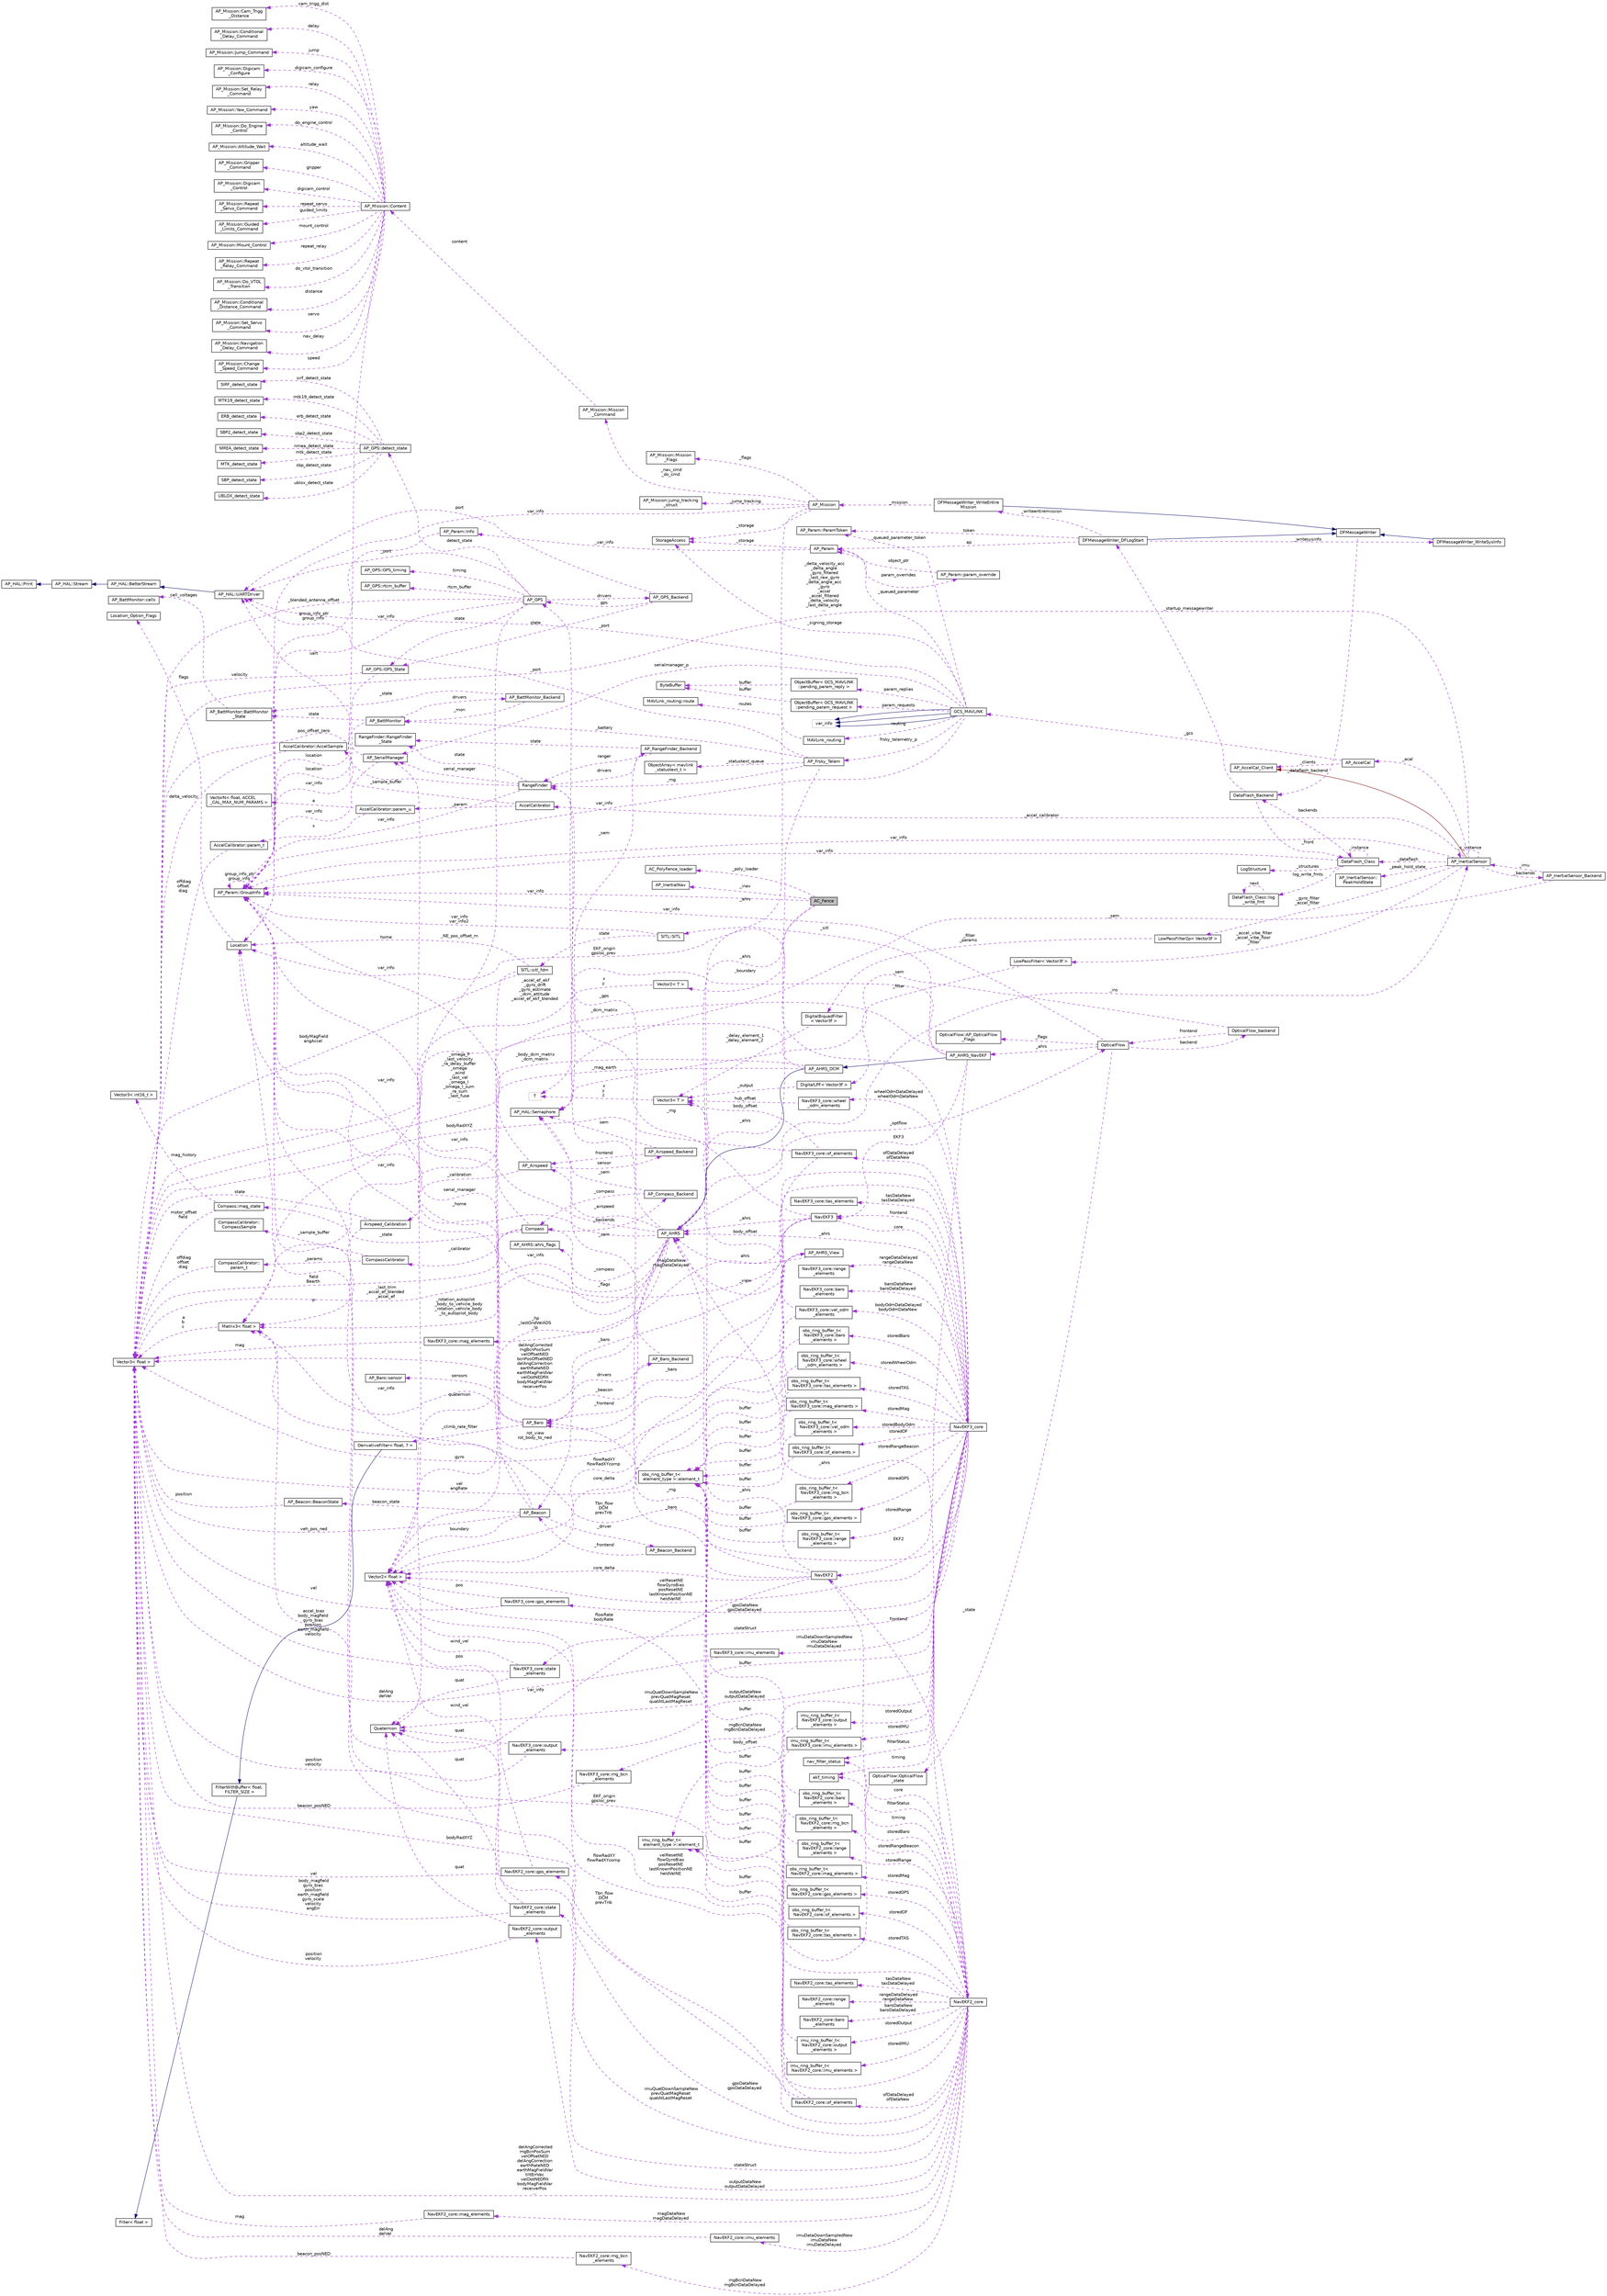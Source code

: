 digraph "AC_Fence"
{
 // INTERACTIVE_SVG=YES
  edge [fontname="Helvetica",fontsize="10",labelfontname="Helvetica",labelfontsize="10"];
  node [fontname="Helvetica",fontsize="10",shape=record];
  rankdir="LR";
  Node1 [label="AC_Fence",height=0.2,width=0.4,color="black", fillcolor="grey75", style="filled", fontcolor="black"];
  Node2 -> Node1 [dir="back",color="darkorchid3",fontsize="10",style="dashed",label=" var_info" ,fontname="Helvetica"];
  Node2 [label="AP_Param::GroupInfo",height=0.2,width=0.4,color="black", fillcolor="white", style="filled",URL="$structAP__Param_1_1GroupInfo.html"];
  Node2 -> Node2 [dir="back",color="darkorchid3",fontsize="10",style="dashed",label=" group_info_ptr\ngroup_info" ,fontname="Helvetica"];
  Node3 -> Node1 [dir="back",color="darkorchid3",fontsize="10",style="dashed",label=" _boundary" ,fontname="Helvetica"];
  Node3 [label="Vector2\< T \>",height=0.2,width=0.4,color="black", fillcolor="white", style="filled",URL="$structVector2.html"];
  Node4 -> Node3 [dir="back",color="darkorchid3",fontsize="10",style="dashed",label=" x\ny" ,fontname="Helvetica"];
  Node4 [label="T",height=0.2,width=0.4,color="grey75", fillcolor="white", style="filled"];
  Node5 -> Node1 [dir="back",color="darkorchid3",fontsize="10",style="dashed",label=" _ahrs" ,fontname="Helvetica"];
  Node5 [label="AP_AHRS",height=0.2,width=0.4,color="black", fillcolor="white", style="filled",URL="$classAP__AHRS.html"];
  Node6 -> Node5 [dir="back",color="darkorchid3",fontsize="10",style="dashed",label=" _rotation_autopilot\l_body_to_vehicle_body\n_rotation_vehicle_body\l_to_autopilot_body" ,fontname="Helvetica"];
  Node6 [label="Matrix3\< float \>",height=0.2,width=0.4,color="black", fillcolor="white", style="filled",URL="$classMatrix3.html"];
  Node7 -> Node6 [dir="back",color="darkorchid3",fontsize="10",style="dashed",label=" a\nb\nc" ,fontname="Helvetica"];
  Node7 [label="Vector3\< float \>",height=0.2,width=0.4,color="black", fillcolor="white", style="filled",URL="$classVector3.html"];
  Node8 -> Node5 [dir="back",color="darkorchid3",fontsize="10",style="dashed",label=" _flags" ,fontname="Helvetica"];
  Node8 [label="AP_AHRS::ahrs_flags",height=0.2,width=0.4,color="black", fillcolor="white", style="filled",URL="$structAP__AHRS_1_1ahrs__flags.html"];
  Node9 -> Node5 [dir="back",color="darkorchid3",fontsize="10",style="dashed",label=" _baro" ,fontname="Helvetica"];
  Node9 [label="AP_Baro",height=0.2,width=0.4,color="black", fillcolor="white", style="filled",URL="$classAP__Baro.html"];
  Node10 -> Node9 [dir="back",color="darkorchid3",fontsize="10",style="dashed",label=" sensors" ,fontname="Helvetica"];
  Node10 [label="AP_Baro::sensor",height=0.2,width=0.4,color="black", fillcolor="white", style="filled",URL="$structAP__Baro_1_1sensor.html"];
  Node11 -> Node9 [dir="back",color="darkorchid3",fontsize="10",style="dashed",label=" _climb_rate_filter" ,fontname="Helvetica"];
  Node11 [label="DerivativeFilter\< float, 7 \>",height=0.2,width=0.4,color="black", fillcolor="white", style="filled",URL="$classDerivativeFilter.html"];
  Node12 -> Node11 [dir="back",color="midnightblue",fontsize="10",style="solid",fontname="Helvetica"];
  Node12 [label="FilterWithBuffer\< float,\l FILTER_SIZE \>",height=0.2,width=0.4,color="black", fillcolor="white", style="filled",URL="$classFilterWithBuffer.html"];
  Node13 -> Node12 [dir="back",color="midnightblue",fontsize="10",style="solid",fontname="Helvetica"];
  Node13 [label="Filter\< float \>",height=0.2,width=0.4,color="black", fillcolor="white", style="filled",URL="$classFilter.html"];
  Node2 -> Node9 [dir="back",color="darkorchid3",fontsize="10",style="dashed",label=" var_info" ,fontname="Helvetica"];
  Node14 -> Node9 [dir="back",color="darkorchid3",fontsize="10",style="dashed",label=" drivers" ,fontname="Helvetica"];
  Node14 [label="AP_Baro_Backend",height=0.2,width=0.4,color="black", fillcolor="white", style="filled",URL="$classAP__Baro__Backend.html"];
  Node9 -> Node14 [dir="back",color="darkorchid3",fontsize="10",style="dashed",label=" _frontend" ,fontname="Helvetica"];
  Node15 -> Node14 [dir="back",color="darkorchid3",fontsize="10",style="dashed",label=" _sem" ,fontname="Helvetica"];
  Node15 [label="AP_HAL::Semaphore",height=0.2,width=0.4,color="black", fillcolor="white", style="filled",URL="$classAP__HAL_1_1Semaphore.html"];
  Node16 -> Node5 [dir="back",color="darkorchid3",fontsize="10",style="dashed",label=" _optflow" ,fontname="Helvetica"];
  Node16 [label="OpticalFlow",height=0.2,width=0.4,color="black", fillcolor="white", style="filled",URL="$classOpticalFlow.html"];
  Node17 -> Node16 [dir="back",color="darkorchid3",fontsize="10",style="dashed",label=" _ahrs" ,fontname="Helvetica"];
  Node17 [label="AP_AHRS_NavEKF",height=0.2,width=0.4,color="black", fillcolor="white", style="filled",URL="$classAP__AHRS__NavEKF.html"];
  Node18 -> Node17 [dir="back",color="midnightblue",fontsize="10",style="solid",fontname="Helvetica"];
  Node18 [label="AP_AHRS_DCM",height=0.2,width=0.4,color="black", fillcolor="white", style="filled",URL="$classAP__AHRS__DCM.html"];
  Node5 -> Node18 [dir="back",color="midnightblue",fontsize="10",style="solid",fontname="Helvetica"];
  Node6 -> Node18 [dir="back",color="darkorchid3",fontsize="10",style="dashed",label=" _body_dcm_matrix\n_dcm_matrix" ,fontname="Helvetica"];
  Node7 -> Node18 [dir="back",color="darkorchid3",fontsize="10",style="dashed",label=" _omega_P\n_last_velocity\n_ra_delay_buffer\n_omega\n_wind\n_last_vel\n_omega_I\n_omega_I_sum\n_ra_sum\n_last_fuse\n..." ,fontname="Helvetica"];
  Node19 -> Node18 [dir="back",color="darkorchid3",fontsize="10",style="dashed",label=" _mag_earth" ,fontname="Helvetica"];
  Node19 [label="Vector2\< float \>",height=0.2,width=0.4,color="black", fillcolor="white", style="filled",URL="$structVector2.html"];
  Node6 -> Node17 [dir="back",color="darkorchid3",fontsize="10",style="dashed",label=" _dcm_matrix" ,fontname="Helvetica"];
  Node20 -> Node17 [dir="back",color="darkorchid3",fontsize="10",style="dashed",label=" EKF2" ,fontname="Helvetica"];
  Node20 [label="NavEKF2",height=0.2,width=0.4,color="black", fillcolor="white", style="filled",URL="$classNavEKF2.html"];
  Node9 -> Node20 [dir="back",color="darkorchid3",fontsize="10",style="dashed",label=" _baro" ,fontname="Helvetica"];
  Node2 -> Node20 [dir="back",color="darkorchid3",fontsize="10",style="dashed",label=" var_info" ,fontname="Helvetica"];
  Node19 -> Node20 [dir="back",color="darkorchid3",fontsize="10",style="dashed",label=" core_delta" ,fontname="Helvetica"];
  Node21 -> Node20 [dir="back",color="darkorchid3",fontsize="10",style="dashed",label=" _rng" ,fontname="Helvetica"];
  Node21 [label="RangeFinder",height=0.2,width=0.4,color="black", fillcolor="white", style="filled",URL="$classRangeFinder.html"];
  Node22 -> Node21 [dir="back",color="darkorchid3",fontsize="10",style="dashed",label=" serial_manager" ,fontname="Helvetica"];
  Node22 [label="AP_SerialManager",height=0.2,width=0.4,color="black", fillcolor="white", style="filled",URL="$classAP__SerialManager.html"];
  Node23 -> Node22 [dir="back",color="darkorchid3",fontsize="10",style="dashed",label=" uart" ,fontname="Helvetica"];
  Node23 [label="AP_HAL::UARTDriver",height=0.2,width=0.4,color="black", fillcolor="white", style="filled",URL="$classAP__HAL_1_1UARTDriver.html"];
  Node24 -> Node23 [dir="back",color="midnightblue",fontsize="10",style="solid",fontname="Helvetica"];
  Node24 [label="AP_HAL::BetterStream",height=0.2,width=0.4,color="black", fillcolor="white", style="filled",URL="$classAP__HAL_1_1BetterStream.html"];
  Node25 -> Node24 [dir="back",color="midnightblue",fontsize="10",style="solid",fontname="Helvetica"];
  Node25 [label="AP_HAL::Stream",height=0.2,width=0.4,color="black", fillcolor="white", style="filled",URL="$classAP__HAL_1_1Stream.html"];
  Node26 -> Node25 [dir="back",color="midnightblue",fontsize="10",style="solid",fontname="Helvetica"];
  Node26 [label="AP_HAL::Print",height=0.2,width=0.4,color="black", fillcolor="white", style="filled",URL="$classAP__HAL_1_1Print.html"];
  Node2 -> Node22 [dir="back",color="darkorchid3",fontsize="10",style="dashed",label=" var_info" ,fontname="Helvetica"];
  Node27 -> Node21 [dir="back",color="darkorchid3",fontsize="10",style="dashed",label=" state" ,fontname="Helvetica"];
  Node27 [label="RangeFinder::RangeFinder\l_State",height=0.2,width=0.4,color="black", fillcolor="white", style="filled",URL="$structRangeFinder_1_1RangeFinder__State.html"];
  Node2 -> Node21 [dir="back",color="darkorchid3",fontsize="10",style="dashed",label=" var_info" ,fontname="Helvetica"];
  Node7 -> Node21 [dir="back",color="darkorchid3",fontsize="10",style="dashed",label=" pos_offset_zero" ,fontname="Helvetica"];
  Node28 -> Node21 [dir="back",color="darkorchid3",fontsize="10",style="dashed",label=" drivers" ,fontname="Helvetica"];
  Node28 [label="AP_RangeFinder_Backend",height=0.2,width=0.4,color="black", fillcolor="white", style="filled",URL="$classAP__RangeFinder__Backend.html"];
  Node27 -> Node28 [dir="back",color="darkorchid3",fontsize="10",style="dashed",label=" state" ,fontname="Helvetica"];
  Node15 -> Node28 [dir="back",color="darkorchid3",fontsize="10",style="dashed",label=" _sem" ,fontname="Helvetica"];
  Node21 -> Node28 [dir="back",color="darkorchid3",fontsize="10",style="dashed",label=" ranger" ,fontname="Helvetica"];
  Node5 -> Node20 [dir="back",color="darkorchid3",fontsize="10",style="dashed",label=" _ahrs" ,fontname="Helvetica"];
  Node29 -> Node20 [dir="back",color="darkorchid3",fontsize="10",style="dashed",label=" core" ,fontname="Helvetica"];
  Node29 [label="NavEKF2_core",height=0.2,width=0.4,color="black", fillcolor="white", style="filled",URL="$classNavEKF2__core.html"];
  Node30 -> Node29 [dir="back",color="darkorchid3",fontsize="10",style="dashed",label=" magDataNew\nmagDataDelayed" ,fontname="Helvetica"];
  Node30 [label="NavEKF2_core::mag_elements",height=0.2,width=0.4,color="black", fillcolor="white", style="filled",URL="$structNavEKF2__core_1_1mag__elements.html"];
  Node7 -> Node30 [dir="back",color="darkorchid3",fontsize="10",style="dashed",label=" mag" ,fontname="Helvetica"];
  Node6 -> Node29 [dir="back",color="darkorchid3",fontsize="10",style="dashed",label=" Tbn_flow\nDCM\nprevTnb" ,fontname="Helvetica"];
  Node20 -> Node29 [dir="back",color="darkorchid3",fontsize="10",style="dashed",label=" frontend" ,fontname="Helvetica"];
  Node31 -> Node29 [dir="back",color="darkorchid3",fontsize="10",style="dashed",label=" baroDataNew\nbaroDataDelayed" ,fontname="Helvetica"];
  Node31 [label="NavEKF2_core::baro\l_elements",height=0.2,width=0.4,color="black", fillcolor="white", style="filled",URL="$structNavEKF2__core_1_1baro__elements.html"];
  Node32 -> Node29 [dir="back",color="darkorchid3",fontsize="10",style="dashed",label=" storedIMU" ,fontname="Helvetica"];
  Node32 [label="imu_ring_buffer_t\<\l NavEKF2_core::imu_elements \>",height=0.2,width=0.4,color="black", fillcolor="white", style="filled",URL="$classimu__ring__buffer__t.html"];
  Node33 -> Node32 [dir="back",color="darkorchid3",fontsize="10",style="dashed",label=" buffer" ,fontname="Helvetica"];
  Node33 [label="imu_ring_buffer_t\<\l element_type \>::element_t",height=0.2,width=0.4,color="black", fillcolor="white", style="filled",URL="$structimu__ring__buffer__t_1_1element__t.html"];
  Node34 -> Node29 [dir="back",color="darkorchid3",fontsize="10",style="dashed",label=" rngBcnDataNew\nrngBcnDataDelayed" ,fontname="Helvetica"];
  Node34 [label="NavEKF2_core::rng_bcn\l_elements",height=0.2,width=0.4,color="black", fillcolor="white", style="filled",URL="$structNavEKF2__core_1_1rng__bcn__elements.html"];
  Node7 -> Node34 [dir="back",color="darkorchid3",fontsize="10",style="dashed",label=" beacon_posNED" ,fontname="Helvetica"];
  Node35 -> Node29 [dir="back",color="darkorchid3",fontsize="10",style="dashed",label=" ofDataDelayed\nofDataNew" ,fontname="Helvetica"];
  Node35 [label="NavEKF2_core::of_elements",height=0.2,width=0.4,color="black", fillcolor="white", style="filled",URL="$structNavEKF2__core_1_1of__elements.html"];
  Node7 -> Node35 [dir="back",color="darkorchid3",fontsize="10",style="dashed",label=" bodyRadXYZ" ,fontname="Helvetica"];
  Node36 -> Node35 [dir="back",color="darkorchid3",fontsize="10",style="dashed",label=" body_offset" ,fontname="Helvetica"];
  Node36 [label="Vector3\< T \>",height=0.2,width=0.4,color="black", fillcolor="white", style="filled",URL="$classVector3.html"];
  Node4 -> Node36 [dir="back",color="darkorchid3",fontsize="10",style="dashed",label=" x\ny\nz" ,fontname="Helvetica"];
  Node19 -> Node35 [dir="back",color="darkorchid3",fontsize="10",style="dashed",label=" flowRadXY\nflowRadXYcomp" ,fontname="Helvetica"];
  Node37 -> Node29 [dir="back",color="darkorchid3",fontsize="10",style="dashed",label=" storedGPS" ,fontname="Helvetica"];
  Node37 [label="obs_ring_buffer_t\<\l NavEKF2_core::gps_elements \>",height=0.2,width=0.4,color="black", fillcolor="white", style="filled",URL="$classobs__ring__buffer__t.html"];
  Node38 -> Node37 [dir="back",color="darkorchid3",fontsize="10",style="dashed",label=" buffer" ,fontname="Helvetica"];
  Node38 [label="obs_ring_buffer_t\<\l element_type \>::element_t",height=0.2,width=0.4,color="black", fillcolor="white", style="filled",URL="$structobs__ring__buffer__t_1_1element__t.html"];
  Node39 -> Node29 [dir="back",color="darkorchid3",fontsize="10",style="dashed",label=" timing" ,fontname="Helvetica"];
  Node39 [label="ekf_timing",height=0.2,width=0.4,color="black", fillcolor="white", style="filled",URL="$structekf__timing.html"];
  Node40 -> Node29 [dir="back",color="darkorchid3",fontsize="10",style="dashed",label=" tasDataNew\ntasDataDelayed" ,fontname="Helvetica"];
  Node40 [label="NavEKF2_core::tas_elements",height=0.2,width=0.4,color="black", fillcolor="white", style="filled",URL="$structNavEKF2__core_1_1tas__elements.html"];
  Node41 -> Node29 [dir="back",color="darkorchid3",fontsize="10",style="dashed",label=" imuQuatDownSampleNew\nprevQuatMagReset\nquatAtLastMagReset" ,fontname="Helvetica"];
  Node41 [label="Quaternion",height=0.2,width=0.4,color="black", fillcolor="white", style="filled",URL="$classQuaternion.html"];
  Node42 -> Node29 [dir="back",color="darkorchid3",fontsize="10",style="dashed",label=" stateStruct" ,fontname="Helvetica"];
  Node42 [label="NavEKF2_core::state\l_elements",height=0.2,width=0.4,color="black", fillcolor="white", style="filled",URL="$structNavEKF2__core_1_1state__elements.html"];
  Node41 -> Node42 [dir="back",color="darkorchid3",fontsize="10",style="dashed",label=" quat" ,fontname="Helvetica"];
  Node7 -> Node42 [dir="back",color="darkorchid3",fontsize="10",style="dashed",label=" body_magfield\ngyro_bias\nposition\nearth_magfield\ngyro_scale\nvelocity\nangErr" ,fontname="Helvetica"];
  Node19 -> Node42 [dir="back",color="darkorchid3",fontsize="10",style="dashed",label=" wind_vel" ,fontname="Helvetica"];
  Node43 -> Node29 [dir="back",color="darkorchid3",fontsize="10",style="dashed",label=" storedOF" ,fontname="Helvetica"];
  Node43 [label="obs_ring_buffer_t\<\l NavEKF2_core::of_elements \>",height=0.2,width=0.4,color="black", fillcolor="white", style="filled",URL="$classobs__ring__buffer__t.html"];
  Node38 -> Node43 [dir="back",color="darkorchid3",fontsize="10",style="dashed",label=" buffer" ,fontname="Helvetica"];
  Node44 -> Node29 [dir="back",color="darkorchid3",fontsize="10",style="dashed",label=" imuDataDownSampledNew\nimuDataNew\nimuDataDelayed" ,fontname="Helvetica"];
  Node44 [label="NavEKF2_core::imu_elements",height=0.2,width=0.4,color="black", fillcolor="white", style="filled",URL="$structNavEKF2__core_1_1imu__elements.html"];
  Node7 -> Node44 [dir="back",color="darkorchid3",fontsize="10",style="dashed",label=" delAng\ndelVel" ,fontname="Helvetica"];
  Node7 -> Node29 [dir="back",color="darkorchid3",fontsize="10",style="dashed",label=" delAngCorrected\nrngBcnPosSum\nvelOffsetNED\ndelAngCorrection\nearthRateNED\nearthMagFieldVar\ntiltErrVec\nvelDotNEDfilt\nbodyMagFieldVar\nreceiverPos\n..." ,fontname="Helvetica"];
  Node45 -> Node29 [dir="back",color="darkorchid3",fontsize="10",style="dashed",label=" filterStatus" ,fontname="Helvetica"];
  Node45 [label="nav_filter_status",height=0.2,width=0.4,color="black", fillcolor="white", style="filled",URL="$unionnav__filter__status.html"];
  Node46 -> Node29 [dir="back",color="darkorchid3",fontsize="10",style="dashed",label=" outputDataNew\noutputDataDelayed" ,fontname="Helvetica"];
  Node46 [label="NavEKF2_core::output\l_elements",height=0.2,width=0.4,color="black", fillcolor="white", style="filled",URL="$structNavEKF2__core_1_1output__elements.html"];
  Node41 -> Node46 [dir="back",color="darkorchid3",fontsize="10",style="dashed",label=" quat" ,fontname="Helvetica"];
  Node7 -> Node46 [dir="back",color="darkorchid3",fontsize="10",style="dashed",label=" position\nvelocity" ,fontname="Helvetica"];
  Node47 -> Node29 [dir="back",color="darkorchid3",fontsize="10",style="dashed",label=" gpsDataNew\ngpsDataDelayed" ,fontname="Helvetica"];
  Node47 [label="NavEKF2_core::gps_elements",height=0.2,width=0.4,color="black", fillcolor="white", style="filled",URL="$structNavEKF2__core_1_1gps__elements.html"];
  Node7 -> Node47 [dir="back",color="darkorchid3",fontsize="10",style="dashed",label=" vel" ,fontname="Helvetica"];
  Node19 -> Node47 [dir="back",color="darkorchid3",fontsize="10",style="dashed",label=" pos" ,fontname="Helvetica"];
  Node19 -> Node29 [dir="back",color="darkorchid3",fontsize="10",style="dashed",label=" velResetNE\nflowGyroBias\nposResetNE\nlastKnownPositionNE\nheldVelNE" ,fontname="Helvetica"];
  Node48 -> Node29 [dir="back",color="darkorchid3",fontsize="10",style="dashed",label=" storedBaro" ,fontname="Helvetica"];
  Node48 [label="obs_ring_buffer_t\<\l NavEKF2_core::baro\l_elements \>",height=0.2,width=0.4,color="black", fillcolor="white", style="filled",URL="$classobs__ring__buffer__t.html"];
  Node38 -> Node48 [dir="back",color="darkorchid3",fontsize="10",style="dashed",label=" buffer" ,fontname="Helvetica"];
  Node49 -> Node29 [dir="back",color="darkorchid3",fontsize="10",style="dashed",label=" storedRangeBeacon" ,fontname="Helvetica"];
  Node49 [label="obs_ring_buffer_t\<\l NavEKF2_core::rng_bcn\l_elements \>",height=0.2,width=0.4,color="black", fillcolor="white", style="filled",URL="$classobs__ring__buffer__t.html"];
  Node38 -> Node49 [dir="back",color="darkorchid3",fontsize="10",style="dashed",label=" buffer" ,fontname="Helvetica"];
  Node50 -> Node29 [dir="back",color="darkorchid3",fontsize="10",style="dashed",label=" storedRange" ,fontname="Helvetica"];
  Node50 [label="obs_ring_buffer_t\<\l NavEKF2_core::range\l_elements \>",height=0.2,width=0.4,color="black", fillcolor="white", style="filled",URL="$classobs__ring__buffer__t.html"];
  Node38 -> Node50 [dir="back",color="darkorchid3",fontsize="10",style="dashed",label=" buffer" ,fontname="Helvetica"];
  Node51 -> Node29 [dir="back",color="darkorchid3",fontsize="10",style="dashed",label=" storedTAS" ,fontname="Helvetica"];
  Node51 [label="obs_ring_buffer_t\<\l NavEKF2_core::tas_elements \>",height=0.2,width=0.4,color="black", fillcolor="white", style="filled",URL="$classobs__ring__buffer__t.html"];
  Node38 -> Node51 [dir="back",color="darkorchid3",fontsize="10",style="dashed",label=" buffer" ,fontname="Helvetica"];
  Node5 -> Node29 [dir="back",color="darkorchid3",fontsize="10",style="dashed",label=" _ahrs" ,fontname="Helvetica"];
  Node52 -> Node29 [dir="back",color="darkorchid3",fontsize="10",style="dashed",label=" storedMag" ,fontname="Helvetica"];
  Node52 [label="obs_ring_buffer_t\<\l NavEKF2_core::mag_elements \>",height=0.2,width=0.4,color="black", fillcolor="white", style="filled",URL="$classobs__ring__buffer__t.html"];
  Node38 -> Node52 [dir="back",color="darkorchid3",fontsize="10",style="dashed",label=" buffer" ,fontname="Helvetica"];
  Node53 -> Node29 [dir="back",color="darkorchid3",fontsize="10",style="dashed",label=" rangeDataDelayed\nrangeDataNew" ,fontname="Helvetica"];
  Node53 [label="NavEKF2_core::range\l_elements",height=0.2,width=0.4,color="black", fillcolor="white", style="filled",URL="$structNavEKF2__core_1_1range__elements.html"];
  Node54 -> Node29 [dir="back",color="darkorchid3",fontsize="10",style="dashed",label=" EKF_origin\ngpsloc_prev" ,fontname="Helvetica"];
  Node54 [label="Location",height=0.2,width=0.4,color="black", fillcolor="white", style="filled",URL="$structLocation.html"];
  Node55 -> Node54 [dir="back",color="darkorchid3",fontsize="10",style="dashed",label=" flags" ,fontname="Helvetica"];
  Node55 [label="Location_Option_Flags",height=0.2,width=0.4,color="black", fillcolor="white", style="filled",URL="$structLocation__Option__Flags.html"];
  Node56 -> Node29 [dir="back",color="darkorchid3",fontsize="10",style="dashed",label=" storedOutput" ,fontname="Helvetica"];
  Node56 [label="imu_ring_buffer_t\<\l NavEKF2_core::output\l_elements \>",height=0.2,width=0.4,color="black", fillcolor="white", style="filled",URL="$classimu__ring__buffer__t.html"];
  Node33 -> Node56 [dir="back",color="darkorchid3",fontsize="10",style="dashed",label=" buffer" ,fontname="Helvetica"];
  Node57 -> Node17 [dir="back",color="darkorchid3",fontsize="10",style="dashed",label=" EKF3" ,fontname="Helvetica"];
  Node57 [label="NavEKF3",height=0.2,width=0.4,color="black", fillcolor="white", style="filled",URL="$classNavEKF3.html"];
  Node58 -> Node57 [dir="back",color="darkorchid3",fontsize="10",style="dashed",label=" core" ,fontname="Helvetica"];
  Node58 [label="NavEKF3_core",height=0.2,width=0.4,color="black", fillcolor="white", style="filled",URL="$classNavEKF3__core.html"];
  Node59 -> Node58 [dir="back",color="darkorchid3",fontsize="10",style="dashed",label=" storedMag" ,fontname="Helvetica"];
  Node59 [label="obs_ring_buffer_t\<\l NavEKF3_core::mag_elements \>",height=0.2,width=0.4,color="black", fillcolor="white", style="filled",URL="$classobs__ring__buffer__t.html"];
  Node38 -> Node59 [dir="back",color="darkorchid3",fontsize="10",style="dashed",label=" buffer" ,fontname="Helvetica"];
  Node60 -> Node58 [dir="back",color="darkorchid3",fontsize="10",style="dashed",label=" outputDataNew\noutputDataDelayed" ,fontname="Helvetica"];
  Node60 [label="NavEKF3_core::output\l_elements",height=0.2,width=0.4,color="black", fillcolor="white", style="filled",URL="$structNavEKF3__core_1_1output__elements.html"];
  Node41 -> Node60 [dir="back",color="darkorchid3",fontsize="10",style="dashed",label=" quat" ,fontname="Helvetica"];
  Node7 -> Node60 [dir="back",color="darkorchid3",fontsize="10",style="dashed",label=" position\nvelocity" ,fontname="Helvetica"];
  Node61 -> Node58 [dir="back",color="darkorchid3",fontsize="10",style="dashed",label=" gpsDataNew\ngpsDataDelayed" ,fontname="Helvetica"];
  Node61 [label="NavEKF3_core::gps_elements",height=0.2,width=0.4,color="black", fillcolor="white", style="filled",URL="$structNavEKF3__core_1_1gps__elements.html"];
  Node7 -> Node61 [dir="back",color="darkorchid3",fontsize="10",style="dashed",label=" vel" ,fontname="Helvetica"];
  Node19 -> Node61 [dir="back",color="darkorchid3",fontsize="10",style="dashed",label=" pos" ,fontname="Helvetica"];
  Node6 -> Node58 [dir="back",color="darkorchid3",fontsize="10",style="dashed",label=" Tbn_flow\nDCM\nprevTnb" ,fontname="Helvetica"];
  Node57 -> Node58 [dir="back",color="darkorchid3",fontsize="10",style="dashed",label=" frontend" ,fontname="Helvetica"];
  Node62 -> Node58 [dir="back",color="darkorchid3",fontsize="10",style="dashed",label=" storedOF" ,fontname="Helvetica"];
  Node62 [label="obs_ring_buffer_t\<\l NavEKF3_core::of_elements \>",height=0.2,width=0.4,color="black", fillcolor="white", style="filled",URL="$classobs__ring__buffer__t.html"];
  Node38 -> Node62 [dir="back",color="darkorchid3",fontsize="10",style="dashed",label=" buffer" ,fontname="Helvetica"];
  Node39 -> Node58 [dir="back",color="darkorchid3",fontsize="10",style="dashed",label=" timing" ,fontname="Helvetica"];
  Node63 -> Node58 [dir="back",color="darkorchid3",fontsize="10",style="dashed",label=" wheelOdmDataDelayed\nwheelOdmDataNew" ,fontname="Helvetica"];
  Node63 [label="NavEKF3_core::wheel\l_odm_elements",height=0.2,width=0.4,color="black", fillcolor="white", style="filled",URL="$structNavEKF3__core_1_1wheel__odm__elements.html"];
  Node36 -> Node63 [dir="back",color="darkorchid3",fontsize="10",style="dashed",label=" hub_offset" ,fontname="Helvetica"];
  Node64 -> Node58 [dir="back",color="darkorchid3",fontsize="10",style="dashed",label=" bodyOdmDataDelayed\nbodyOdmDataNew" ,fontname="Helvetica"];
  Node64 [label="NavEKF3_core::vel_odm\l_elements",height=0.2,width=0.4,color="black", fillcolor="white", style="filled",URL="$structNavEKF3__core_1_1vel__odm__elements.html"];
  Node7 -> Node64 [dir="back",color="darkorchid3",fontsize="10",style="dashed",label=" vel\nangRate" ,fontname="Helvetica"];
  Node36 -> Node64 [dir="back",color="darkorchid3",fontsize="10",style="dashed",label=" body_offset" ,fontname="Helvetica"];
  Node41 -> Node58 [dir="back",color="darkorchid3",fontsize="10",style="dashed",label=" imuQuatDownSampleNew\nprevQuatMagReset\nquatAtLastMagReset" ,fontname="Helvetica"];
  Node65 -> Node58 [dir="back",color="darkorchid3",fontsize="10",style="dashed",label=" storedWheelOdm" ,fontname="Helvetica"];
  Node65 [label="obs_ring_buffer_t\<\l NavEKF3_core::wheel\l_odm_elements \>",height=0.2,width=0.4,color="black", fillcolor="white", style="filled",URL="$classobs__ring__buffer__t.html"];
  Node38 -> Node65 [dir="back",color="darkorchid3",fontsize="10",style="dashed",label=" buffer" ,fontname="Helvetica"];
  Node7 -> Node58 [dir="back",color="darkorchid3",fontsize="10",style="dashed",label=" delAngCorrected\nrngBcnPosSum\nvelOffsetNED\nbcnPosOffsetNED\ndelAngCorrection\nearthRateNED\nearthMagFieldVar\nvelDotNEDfilt\nbodyMagFieldVar\nreceiverPos\n..." ,fontname="Helvetica"];
  Node45 -> Node58 [dir="back",color="darkorchid3",fontsize="10",style="dashed",label=" filterStatus" ,fontname="Helvetica"];
  Node66 -> Node58 [dir="back",color="darkorchid3",fontsize="10",style="dashed",label=" magDataNew\nmagDataDelayed" ,fontname="Helvetica"];
  Node66 [label="NavEKF3_core::mag_elements",height=0.2,width=0.4,color="black", fillcolor="white", style="filled",URL="$structNavEKF3__core_1_1mag__elements.html"];
  Node7 -> Node66 [dir="back",color="darkorchid3",fontsize="10",style="dashed",label=" mag" ,fontname="Helvetica"];
  Node19 -> Node58 [dir="back",color="darkorchid3",fontsize="10",style="dashed",label=" velResetNE\nflowGyroBias\nposResetNE\nlastKnownPositionNE\nheldVelNE" ,fontname="Helvetica"];
  Node67 -> Node58 [dir="back",color="darkorchid3",fontsize="10",style="dashed",label=" storedGPS" ,fontname="Helvetica"];
  Node67 [label="obs_ring_buffer_t\<\l NavEKF3_core::gps_elements \>",height=0.2,width=0.4,color="black", fillcolor="white", style="filled",URL="$classobs__ring__buffer__t.html"];
  Node38 -> Node67 [dir="back",color="darkorchid3",fontsize="10",style="dashed",label=" buffer" ,fontname="Helvetica"];
  Node68 -> Node58 [dir="back",color="darkorchid3",fontsize="10",style="dashed",label=" stateStruct" ,fontname="Helvetica"];
  Node68 [label="NavEKF3_core::state\l_elements",height=0.2,width=0.4,color="black", fillcolor="white", style="filled",URL="$structNavEKF3__core_1_1state__elements.html"];
  Node41 -> Node68 [dir="back",color="darkorchid3",fontsize="10",style="dashed",label=" quat" ,fontname="Helvetica"];
  Node7 -> Node68 [dir="back",color="darkorchid3",fontsize="10",style="dashed",label=" accel_bias\nbody_magfield\ngyro_bias\nposition\nearth_magfield\nvelocity" ,fontname="Helvetica"];
  Node19 -> Node68 [dir="back",color="darkorchid3",fontsize="10",style="dashed",label=" wind_vel" ,fontname="Helvetica"];
  Node69 -> Node58 [dir="back",color="darkorchid3",fontsize="10",style="dashed",label=" storedRange" ,fontname="Helvetica"];
  Node69 [label="obs_ring_buffer_t\<\l NavEKF3_core::range\l_elements \>",height=0.2,width=0.4,color="black", fillcolor="white", style="filled",URL="$classobs__ring__buffer__t.html"];
  Node38 -> Node69 [dir="back",color="darkorchid3",fontsize="10",style="dashed",label=" buffer" ,fontname="Helvetica"];
  Node70 -> Node58 [dir="back",color="darkorchid3",fontsize="10",style="dashed",label=" rngBcnDataNew\nrngBcnDataDelayed" ,fontname="Helvetica"];
  Node70 [label="NavEKF3_core::rng_bcn\l_elements",height=0.2,width=0.4,color="black", fillcolor="white", style="filled",URL="$structNavEKF3__core_1_1rng__bcn__elements.html"];
  Node7 -> Node70 [dir="back",color="darkorchid3",fontsize="10",style="dashed",label=" beacon_posNED" ,fontname="Helvetica"];
  Node71 -> Node58 [dir="back",color="darkorchid3",fontsize="10",style="dashed",label=" baroDataNew\nbaroDataDelayed" ,fontname="Helvetica"];
  Node71 [label="NavEKF3_core::baro\l_elements",height=0.2,width=0.4,color="black", fillcolor="white", style="filled",URL="$structNavEKF3__core_1_1baro__elements.html"];
  Node5 -> Node58 [dir="back",color="darkorchid3",fontsize="10",style="dashed",label=" _ahrs" ,fontname="Helvetica"];
  Node72 -> Node58 [dir="back",color="darkorchid3",fontsize="10",style="dashed",label=" storedBaro" ,fontname="Helvetica"];
  Node72 [label="obs_ring_buffer_t\<\l NavEKF3_core::baro\l_elements \>",height=0.2,width=0.4,color="black", fillcolor="white", style="filled",URL="$classobs__ring__buffer__t.html"];
  Node38 -> Node72 [dir="back",color="darkorchid3",fontsize="10",style="dashed",label=" buffer" ,fontname="Helvetica"];
  Node54 -> Node58 [dir="back",color="darkorchid3",fontsize="10",style="dashed",label=" EKF_origin\ngpsloc_prev" ,fontname="Helvetica"];
  Node73 -> Node58 [dir="back",color="darkorchid3",fontsize="10",style="dashed",label=" tasDataNew\ntasDataDelayed" ,fontname="Helvetica"];
  Node73 [label="NavEKF3_core::tas_elements",height=0.2,width=0.4,color="black", fillcolor="white", style="filled",URL="$structNavEKF3__core_1_1tas__elements.html"];
  Node74 -> Node58 [dir="back",color="darkorchid3",fontsize="10",style="dashed",label=" storedIMU" ,fontname="Helvetica"];
  Node74 [label="imu_ring_buffer_t\<\l NavEKF3_core::imu_elements \>",height=0.2,width=0.4,color="black", fillcolor="white", style="filled",URL="$classimu__ring__buffer__t.html"];
  Node33 -> Node74 [dir="back",color="darkorchid3",fontsize="10",style="dashed",label=" buffer" ,fontname="Helvetica"];
  Node75 -> Node58 [dir="back",color="darkorchid3",fontsize="10",style="dashed",label=" storedRangeBeacon" ,fontname="Helvetica"];
  Node75 [label="obs_ring_buffer_t\<\l NavEKF3_core::rng_bcn\l_elements \>",height=0.2,width=0.4,color="black", fillcolor="white", style="filled",URL="$classobs__ring__buffer__t.html"];
  Node38 -> Node75 [dir="back",color="darkorchid3",fontsize="10",style="dashed",label=" buffer" ,fontname="Helvetica"];
  Node76 -> Node58 [dir="back",color="darkorchid3",fontsize="10",style="dashed",label=" storedBodyOdm" ,fontname="Helvetica"];
  Node76 [label="obs_ring_buffer_t\<\l NavEKF3_core::vel_odm\l_elements \>",height=0.2,width=0.4,color="black", fillcolor="white", style="filled",URL="$classobs__ring__buffer__t.html"];
  Node38 -> Node76 [dir="back",color="darkorchid3",fontsize="10",style="dashed",label=" buffer" ,fontname="Helvetica"];
  Node77 -> Node58 [dir="back",color="darkorchid3",fontsize="10",style="dashed",label=" ofDataDelayed\nofDataNew" ,fontname="Helvetica"];
  Node77 [label="NavEKF3_core::of_elements",height=0.2,width=0.4,color="black", fillcolor="white", style="filled",URL="$structNavEKF3__core_1_1of__elements.html"];
  Node7 -> Node77 [dir="back",color="darkorchid3",fontsize="10",style="dashed",label=" bodyRadXYZ" ,fontname="Helvetica"];
  Node36 -> Node77 [dir="back",color="darkorchid3",fontsize="10",style="dashed",label=" body_offset" ,fontname="Helvetica"];
  Node19 -> Node77 [dir="back",color="darkorchid3",fontsize="10",style="dashed",label=" flowRadXY\nflowRadXYcomp" ,fontname="Helvetica"];
  Node78 -> Node58 [dir="back",color="darkorchid3",fontsize="10",style="dashed",label=" rangeDataDelayed\nrangeDataNew" ,fontname="Helvetica"];
  Node78 [label="NavEKF3_core::range\l_elements",height=0.2,width=0.4,color="black", fillcolor="white", style="filled",URL="$structNavEKF3__core_1_1range__elements.html"];
  Node79 -> Node58 [dir="back",color="darkorchid3",fontsize="10",style="dashed",label=" imuDataDownSampledNew\nimuDataNew\nimuDataDelayed" ,fontname="Helvetica"];
  Node79 [label="NavEKF3_core::imu_elements",height=0.2,width=0.4,color="black", fillcolor="white", style="filled",URL="$structNavEKF3__core_1_1imu__elements.html"];
  Node7 -> Node79 [dir="back",color="darkorchid3",fontsize="10",style="dashed",label=" delAng\ndelVel" ,fontname="Helvetica"];
  Node80 -> Node58 [dir="back",color="darkorchid3",fontsize="10",style="dashed",label=" storedOutput" ,fontname="Helvetica"];
  Node80 [label="imu_ring_buffer_t\<\l NavEKF3_core::output\l_elements \>",height=0.2,width=0.4,color="black", fillcolor="white", style="filled",URL="$classimu__ring__buffer__t.html"];
  Node33 -> Node80 [dir="back",color="darkorchid3",fontsize="10",style="dashed",label=" buffer" ,fontname="Helvetica"];
  Node81 -> Node58 [dir="back",color="darkorchid3",fontsize="10",style="dashed",label=" storedTAS" ,fontname="Helvetica"];
  Node81 [label="obs_ring_buffer_t\<\l NavEKF3_core::tas_elements \>",height=0.2,width=0.4,color="black", fillcolor="white", style="filled",URL="$classobs__ring__buffer__t.html"];
  Node38 -> Node81 [dir="back",color="darkorchid3",fontsize="10",style="dashed",label=" buffer" ,fontname="Helvetica"];
  Node9 -> Node57 [dir="back",color="darkorchid3",fontsize="10",style="dashed",label=" _baro" ,fontname="Helvetica"];
  Node2 -> Node57 [dir="back",color="darkorchid3",fontsize="10",style="dashed",label=" var_info" ,fontname="Helvetica"];
  Node19 -> Node57 [dir="back",color="darkorchid3",fontsize="10",style="dashed",label=" core_delta" ,fontname="Helvetica"];
  Node21 -> Node57 [dir="back",color="darkorchid3",fontsize="10",style="dashed",label=" _rng" ,fontname="Helvetica"];
  Node5 -> Node57 [dir="back",color="darkorchid3",fontsize="10",style="dashed",label=" _ahrs" ,fontname="Helvetica"];
  Node82 -> Node17 [dir="back",color="darkorchid3",fontsize="10",style="dashed",label=" _sitl" ,fontname="Helvetica"];
  Node82 [label="SITL::SITL",height=0.2,width=0.4,color="black", fillcolor="white", style="filled",URL="$classSITL_1_1SITL.html"];
  Node2 -> Node82 [dir="back",color="darkorchid3",fontsize="10",style="dashed",label=" var_info\nvar_info2" ,fontname="Helvetica"];
  Node83 -> Node82 [dir="back",color="darkorchid3",fontsize="10",style="dashed",label=" state" ,fontname="Helvetica"];
  Node83 [label="SITL::sitl_fdm",height=0.2,width=0.4,color="black", fillcolor="white", style="filled",URL="$structSITL_1_1sitl__fdm.html"];
  Node41 -> Node83 [dir="back",color="darkorchid3",fontsize="10",style="dashed",label=" quaternion" ,fontname="Helvetica"];
  Node7 -> Node83 [dir="back",color="darkorchid3",fontsize="10",style="dashed",label=" bodyMagField\nangAccel" ,fontname="Helvetica"];
  Node54 -> Node83 [dir="back",color="darkorchid3",fontsize="10",style="dashed",label=" home" ,fontname="Helvetica"];
  Node7 -> Node17 [dir="back",color="darkorchid3",fontsize="10",style="dashed",label=" _accel_ef_ekf\n_gyro_drift\n_gyro_estimate\n_dcm_attitude\n_accel_ef_ekf_blended" ,fontname="Helvetica"];
  Node2 -> Node16 [dir="back",color="darkorchid3",fontsize="10",style="dashed",label=" var_info" ,fontname="Helvetica"];
  Node84 -> Node16 [dir="back",color="darkorchid3",fontsize="10",style="dashed",label=" _state" ,fontname="Helvetica"];
  Node84 [label="OpticalFlow::OpticalFlow\l_state",height=0.2,width=0.4,color="black", fillcolor="white", style="filled",URL="$structOpticalFlow_1_1OpticalFlow__state.html"];
  Node19 -> Node84 [dir="back",color="darkorchid3",fontsize="10",style="dashed",label=" flowRate\nbodyRate" ,fontname="Helvetica"];
  Node85 -> Node16 [dir="back",color="darkorchid3",fontsize="10",style="dashed",label=" backend" ,fontname="Helvetica"];
  Node85 [label="OpticalFlow_backend",height=0.2,width=0.4,color="black", fillcolor="white", style="filled",URL="$classOpticalFlow__backend.html"];
  Node16 -> Node85 [dir="back",color="darkorchid3",fontsize="10",style="dashed",label=" frontend" ,fontname="Helvetica"];
  Node15 -> Node85 [dir="back",color="darkorchid3",fontsize="10",style="dashed",label=" _sem" ,fontname="Helvetica"];
  Node86 -> Node16 [dir="back",color="darkorchid3",fontsize="10",style="dashed",label=" _flags" ,fontname="Helvetica"];
  Node86 [label="OpticalFlow::AP_OpticalFlow\l_Flags",height=0.2,width=0.4,color="black", fillcolor="white", style="filled",URL="$structOpticalFlow_1_1AP__OpticalFlow__Flags.html"];
  Node2 -> Node5 [dir="back",color="darkorchid3",fontsize="10",style="dashed",label=" var_info" ,fontname="Helvetica"];
  Node87 -> Node5 [dir="back",color="darkorchid3",fontsize="10",style="dashed",label=" _view" ,fontname="Helvetica"];
  Node87 [label="AP_AHRS_View",height=0.2,width=0.4,color="black", fillcolor="white", style="filled",URL="$classAP__AHRS__View.html"];
  Node6 -> Node87 [dir="back",color="darkorchid3",fontsize="10",style="dashed",label=" rot_view\nrot_body_to_ned" ,fontname="Helvetica"];
  Node7 -> Node87 [dir="back",color="darkorchid3",fontsize="10",style="dashed",label=" gyro" ,fontname="Helvetica"];
  Node5 -> Node87 [dir="back",color="darkorchid3",fontsize="10",style="dashed",label=" ahrs" ,fontname="Helvetica"];
  Node7 -> Node5 [dir="back",color="darkorchid3",fontsize="10",style="dashed",label=" _last_trim\n_accel_ef_blended\n_accel_ef" ,fontname="Helvetica"];
  Node88 -> Node5 [dir="back",color="darkorchid3",fontsize="10",style="dashed",label=" _ins" ,fontname="Helvetica"];
  Node88 [label="AP_InertialSensor",height=0.2,width=0.4,color="black", fillcolor="white", style="filled",URL="$classAP__InertialSensor.html"];
  Node89 -> Node88 [dir="back",color="firebrick4",fontsize="10",style="solid",fontname="Helvetica"];
  Node89 [label="AP_AccelCal_Client",height=0.2,width=0.4,color="black", fillcolor="white", style="filled",URL="$classAP__AccelCal__Client.html"];
  Node90 -> Node88 [dir="back",color="darkorchid3",fontsize="10",style="dashed",label=" _peak_hold_state" ,fontname="Helvetica"];
  Node90 [label="AP_InertialSensor::\lPeakHoldState",height=0.2,width=0.4,color="black", fillcolor="white", style="filled",URL="$structAP__InertialSensor_1_1PeakHoldState.html"];
  Node91 -> Node88 [dir="back",color="darkorchid3",fontsize="10",style="dashed",label=" _accel_vibe_filter\n_accel_vibe_floor\l_filter" ,fontname="Helvetica"];
  Node91 [label="LowPassFilter\< Vector3f \>",height=0.2,width=0.4,color="black", fillcolor="white", style="filled",URL="$classLowPassFilter.html"];
  Node92 -> Node91 [dir="back",color="darkorchid3",fontsize="10",style="dashed",label=" _filter" ,fontname="Helvetica"];
  Node92 [label="DigitalLPF\< Vector3f \>",height=0.2,width=0.4,color="black", fillcolor="white", style="filled",URL="$classDigitalLPF.html"];
  Node36 -> Node92 [dir="back",color="darkorchid3",fontsize="10",style="dashed",label=" _output" ,fontname="Helvetica"];
  Node93 -> Node88 [dir="back",color="darkorchid3",fontsize="10",style="dashed",label=" _backends" ,fontname="Helvetica"];
  Node93 [label="AP_InertialSensor_Backend",height=0.2,width=0.4,color="black", fillcolor="white", style="filled",URL="$classAP__InertialSensor__Backend.html"];
  Node15 -> Node93 [dir="back",color="darkorchid3",fontsize="10",style="dashed",label=" _sem" ,fontname="Helvetica"];
  Node88 -> Node93 [dir="back",color="darkorchid3",fontsize="10",style="dashed",label=" _imu" ,fontname="Helvetica"];
  Node94 -> Node88 [dir="back",color="darkorchid3",fontsize="10",style="dashed",label=" _gyro_filter\n_accel_filter" ,fontname="Helvetica"];
  Node94 [label="LowPassFilter2p\< Vector3f \>",height=0.2,width=0.4,color="black", fillcolor="white", style="filled",URL="$classLowPassFilter2p.html"];
  Node95 -> Node94 [dir="back",color="darkorchid3",fontsize="10",style="dashed",label=" _filter\n_params" ,fontname="Helvetica"];
  Node95 [label="DigitalBiquadFilter\l\< Vector3f \>",height=0.2,width=0.4,color="black", fillcolor="white", style="filled",URL="$classDigitalBiquadFilter.html"];
  Node36 -> Node95 [dir="back",color="darkorchid3",fontsize="10",style="dashed",label=" _delay_element_1\n_delay_element_2" ,fontname="Helvetica"];
  Node96 -> Node88 [dir="back",color="darkorchid3",fontsize="10",style="dashed",label=" _accel_calibrator" ,fontname="Helvetica"];
  Node96 [label="AccelCalibrator",height=0.2,width=0.4,color="black", fillcolor="white", style="filled",URL="$classAccelCalibrator.html"];
  Node97 -> Node96 [dir="back",color="darkorchid3",fontsize="10",style="dashed",label=" _param" ,fontname="Helvetica"];
  Node97 [label="AccelCalibrator::param_u",height=0.2,width=0.4,color="black", fillcolor="white", style="filled",URL="$unionAccelCalibrator_1_1param__u.html"];
  Node98 -> Node97 [dir="back",color="darkorchid3",fontsize="10",style="dashed",label=" s" ,fontname="Helvetica"];
  Node98 [label="AccelCalibrator::param_t",height=0.2,width=0.4,color="black", fillcolor="white", style="filled",URL="$structAccelCalibrator_1_1param__t.html"];
  Node7 -> Node98 [dir="back",color="darkorchid3",fontsize="10",style="dashed",label=" offdiag\noffset\ndiag" ,fontname="Helvetica"];
  Node99 -> Node97 [dir="back",color="darkorchid3",fontsize="10",style="dashed",label=" a" ,fontname="Helvetica"];
  Node99 [label="VectorN\< float, ACCEL\l_CAL_MAX_NUM_PARAMS \>",height=0.2,width=0.4,color="black", fillcolor="white", style="filled",URL="$classVectorN.html"];
  Node100 -> Node96 [dir="back",color="darkorchid3",fontsize="10",style="dashed",label=" _sample_buffer" ,fontname="Helvetica"];
  Node100 [label="AccelCalibrator::AccelSample",height=0.2,width=0.4,color="black", fillcolor="white", style="filled",URL="$structAccelCalibrator_1_1AccelSample.html"];
  Node7 -> Node100 [dir="back",color="darkorchid3",fontsize="10",style="dashed",label=" delta_velocity" ,fontname="Helvetica"];
  Node101 -> Node88 [dir="back",color="darkorchid3",fontsize="10",style="dashed",label=" _dataflash" ,fontname="Helvetica"];
  Node101 [label="DataFlash_Class",height=0.2,width=0.4,color="black", fillcolor="white", style="filled",URL="$classDataFlash__Class.html"];
  Node102 -> Node101 [dir="back",color="darkorchid3",fontsize="10",style="dashed",label=" log_write_fmts" ,fontname="Helvetica"];
  Node102 [label="DataFlash_Class::log\l_write_fmt",height=0.2,width=0.4,color="black", fillcolor="white", style="filled",URL="$structDataFlash__Class_1_1log__write__fmt.html"];
  Node102 -> Node102 [dir="back",color="darkorchid3",fontsize="10",style="dashed",label=" next" ,fontname="Helvetica"];
  Node103 -> Node101 [dir="back",color="darkorchid3",fontsize="10",style="dashed",label=" _structures" ,fontname="Helvetica"];
  Node103 [label="LogStructure",height=0.2,width=0.4,color="black", fillcolor="white", style="filled",URL="$structLogStructure.html"];
  Node101 -> Node101 [dir="back",color="darkorchid3",fontsize="10",style="dashed",label=" _instance" ,fontname="Helvetica"];
  Node104 -> Node101 [dir="back",color="darkorchid3",fontsize="10",style="dashed",label=" backends" ,fontname="Helvetica"];
  Node104 [label="DataFlash_Backend",height=0.2,width=0.4,color="black", fillcolor="white", style="filled",URL="$classDataFlash__Backend.html"];
  Node101 -> Node104 [dir="back",color="darkorchid3",fontsize="10",style="dashed",label=" _front" ,fontname="Helvetica"];
  Node105 -> Node104 [dir="back",color="darkorchid3",fontsize="10",style="dashed",label=" _startup_messagewriter" ,fontname="Helvetica"];
  Node105 [label="DFMessageWriter_DFLogStart",height=0.2,width=0.4,color="black", fillcolor="white", style="filled",URL="$classDFMessageWriter__DFLogStart.html"];
  Node106 -> Node105 [dir="back",color="midnightblue",fontsize="10",style="solid",fontname="Helvetica"];
  Node106 [label="DFMessageWriter",height=0.2,width=0.4,color="black", fillcolor="white", style="filled",URL="$classDFMessageWriter.html"];
  Node104 -> Node106 [dir="back",color="darkorchid3",fontsize="10",style="dashed",label=" _dataflash_backend" ,fontname="Helvetica"];
  Node107 -> Node105 [dir="back",color="darkorchid3",fontsize="10",style="dashed",label=" _writeentiremission" ,fontname="Helvetica"];
  Node107 [label="DFMessageWriter_WriteEntire\lMission",height=0.2,width=0.4,color="black", fillcolor="white", style="filled",URL="$classDFMessageWriter__WriteEntireMission.html"];
  Node106 -> Node107 [dir="back",color="midnightblue",fontsize="10",style="solid",fontname="Helvetica"];
  Node108 -> Node107 [dir="back",color="darkorchid3",fontsize="10",style="dashed",label=" _mission" ,fontname="Helvetica"];
  Node108 [label="AP_Mission",height=0.2,width=0.4,color="black", fillcolor="white", style="filled",URL="$classAP__Mission.html",tooltip="Object managing Mission. "];
  Node109 -> Node108 [dir="back",color="darkorchid3",fontsize="10",style="dashed",label=" _storage" ,fontname="Helvetica"];
  Node109 [label="StorageAccess",height=0.2,width=0.4,color="black", fillcolor="white", style="filled",URL="$classStorageAccess.html"];
  Node110 -> Node108 [dir="back",color="darkorchid3",fontsize="10",style="dashed",label=" _nav_cmd\n_do_cmd" ,fontname="Helvetica"];
  Node110 [label="AP_Mission::Mission\l_Command",height=0.2,width=0.4,color="black", fillcolor="white", style="filled",URL="$structAP__Mission_1_1Mission__Command.html"];
  Node111 -> Node110 [dir="back",color="darkorchid3",fontsize="10",style="dashed",label=" content" ,fontname="Helvetica"];
  Node111 [label="AP_Mission::Content",height=0.2,width=0.4,color="black", fillcolor="white", style="filled",URL="$unionAP__Mission_1_1Content.html"];
  Node112 -> Node111 [dir="back",color="darkorchid3",fontsize="10",style="dashed",label=" guided_limits" ,fontname="Helvetica"];
  Node112 [label="AP_Mission::Guided\l_Limits_Command",height=0.2,width=0.4,color="black", fillcolor="white", style="filled",URL="$structAP__Mission_1_1Guided__Limits__Command.html"];
  Node113 -> Node111 [dir="back",color="darkorchid3",fontsize="10",style="dashed",label=" mount_control" ,fontname="Helvetica"];
  Node113 [label="AP_Mission::Mount_Control",height=0.2,width=0.4,color="black", fillcolor="white", style="filled",URL="$structAP__Mission_1_1Mount__Control.html"];
  Node114 -> Node111 [dir="back",color="darkorchid3",fontsize="10",style="dashed",label=" repeat_relay" ,fontname="Helvetica"];
  Node114 [label="AP_Mission::Repeat\l_Relay_Command",height=0.2,width=0.4,color="black", fillcolor="white", style="filled",URL="$structAP__Mission_1_1Repeat__Relay__Command.html"];
  Node115 -> Node111 [dir="back",color="darkorchid3",fontsize="10",style="dashed",label=" do_vtol_transition" ,fontname="Helvetica"];
  Node115 [label="AP_Mission::Do_VTOL\l_Transition",height=0.2,width=0.4,color="black", fillcolor="white", style="filled",URL="$structAP__Mission_1_1Do__VTOL__Transition.html"];
  Node116 -> Node111 [dir="back",color="darkorchid3",fontsize="10",style="dashed",label=" distance" ,fontname="Helvetica"];
  Node116 [label="AP_Mission::Conditional\l_Distance_Command",height=0.2,width=0.4,color="black", fillcolor="white", style="filled",URL="$structAP__Mission_1_1Conditional__Distance__Command.html"];
  Node117 -> Node111 [dir="back",color="darkorchid3",fontsize="10",style="dashed",label=" servo" ,fontname="Helvetica"];
  Node117 [label="AP_Mission::Set_Servo\l_Command",height=0.2,width=0.4,color="black", fillcolor="white", style="filled",URL="$structAP__Mission_1_1Set__Servo__Command.html"];
  Node118 -> Node111 [dir="back",color="darkorchid3",fontsize="10",style="dashed",label=" nav_delay" ,fontname="Helvetica"];
  Node118 [label="AP_Mission::Navigation\l_Delay_Command",height=0.2,width=0.4,color="black", fillcolor="white", style="filled",URL="$structAP__Mission_1_1Navigation__Delay__Command.html"];
  Node119 -> Node111 [dir="back",color="darkorchid3",fontsize="10",style="dashed",label=" speed" ,fontname="Helvetica"];
  Node119 [label="AP_Mission::Change\l_Speed_Command",height=0.2,width=0.4,color="black", fillcolor="white", style="filled",URL="$structAP__Mission_1_1Change__Speed__Command.html"];
  Node120 -> Node111 [dir="back",color="darkorchid3",fontsize="10",style="dashed",label=" cam_trigg_dist" ,fontname="Helvetica"];
  Node120 [label="AP_Mission::Cam_Trigg\l_Distance",height=0.2,width=0.4,color="black", fillcolor="white", style="filled",URL="$structAP__Mission_1_1Cam__Trigg__Distance.html"];
  Node121 -> Node111 [dir="back",color="darkorchid3",fontsize="10",style="dashed",label=" delay" ,fontname="Helvetica"];
  Node121 [label="AP_Mission::Conditional\l_Delay_Command",height=0.2,width=0.4,color="black", fillcolor="white", style="filled",URL="$structAP__Mission_1_1Conditional__Delay__Command.html"];
  Node122 -> Node111 [dir="back",color="darkorchid3",fontsize="10",style="dashed",label=" jump" ,fontname="Helvetica"];
  Node122 [label="AP_Mission::Jump_Command",height=0.2,width=0.4,color="black", fillcolor="white", style="filled",URL="$structAP__Mission_1_1Jump__Command.html"];
  Node54 -> Node111 [dir="back",color="darkorchid3",fontsize="10",style="dashed",label=" location" ,fontname="Helvetica"];
  Node123 -> Node111 [dir="back",color="darkorchid3",fontsize="10",style="dashed",label=" digicam_configure" ,fontname="Helvetica"];
  Node123 [label="AP_Mission::Digicam\l_Configure",height=0.2,width=0.4,color="black", fillcolor="white", style="filled",URL="$structAP__Mission_1_1Digicam__Configure.html"];
  Node124 -> Node111 [dir="back",color="darkorchid3",fontsize="10",style="dashed",label=" relay" ,fontname="Helvetica"];
  Node124 [label="AP_Mission::Set_Relay\l_Command",height=0.2,width=0.4,color="black", fillcolor="white", style="filled",URL="$structAP__Mission_1_1Set__Relay__Command.html"];
  Node125 -> Node111 [dir="back",color="darkorchid3",fontsize="10",style="dashed",label=" yaw" ,fontname="Helvetica"];
  Node125 [label="AP_Mission::Yaw_Command",height=0.2,width=0.4,color="black", fillcolor="white", style="filled",URL="$structAP__Mission_1_1Yaw__Command.html"];
  Node126 -> Node111 [dir="back",color="darkorchid3",fontsize="10",style="dashed",label=" do_engine_control" ,fontname="Helvetica"];
  Node126 [label="AP_Mission::Do_Engine\l_Control",height=0.2,width=0.4,color="black", fillcolor="white", style="filled",URL="$structAP__Mission_1_1Do__Engine__Control.html"];
  Node127 -> Node111 [dir="back",color="darkorchid3",fontsize="10",style="dashed",label=" altitude_wait" ,fontname="Helvetica"];
  Node127 [label="AP_Mission::Altitude_Wait",height=0.2,width=0.4,color="black", fillcolor="white", style="filled",URL="$structAP__Mission_1_1Altitude__Wait.html"];
  Node128 -> Node111 [dir="back",color="darkorchid3",fontsize="10",style="dashed",label=" gripper" ,fontname="Helvetica"];
  Node128 [label="AP_Mission::Gripper\l_Command",height=0.2,width=0.4,color="black", fillcolor="white", style="filled",URL="$structAP__Mission_1_1Gripper__Command.html"];
  Node129 -> Node111 [dir="back",color="darkorchid3",fontsize="10",style="dashed",label=" digicam_control" ,fontname="Helvetica"];
  Node129 [label="AP_Mission::Digicam\l_Control",height=0.2,width=0.4,color="black", fillcolor="white", style="filled",URL="$structAP__Mission_1_1Digicam__Control.html"];
  Node130 -> Node111 [dir="back",color="darkorchid3",fontsize="10",style="dashed",label=" repeat_servo" ,fontname="Helvetica"];
  Node130 [label="AP_Mission::Repeat\l_Servo_Command",height=0.2,width=0.4,color="black", fillcolor="white", style="filled",URL="$structAP__Mission_1_1Repeat__Servo__Command.html"];
  Node2 -> Node108 [dir="back",color="darkorchid3",fontsize="10",style="dashed",label=" var_info" ,fontname="Helvetica"];
  Node131 -> Node108 [dir="back",color="darkorchid3",fontsize="10",style="dashed",label=" _flags" ,fontname="Helvetica"];
  Node131 [label="AP_Mission::Mission\l_Flags",height=0.2,width=0.4,color="black", fillcolor="white", style="filled",URL="$structAP__Mission_1_1Mission__Flags.html"];
  Node5 -> Node108 [dir="back",color="darkorchid3",fontsize="10",style="dashed",label=" _ahrs" ,fontname="Helvetica"];
  Node132 -> Node108 [dir="back",color="darkorchid3",fontsize="10",style="dashed",label=" _jump_tracking" ,fontname="Helvetica"];
  Node132 [label="AP_Mission::jump_tracking\l_struct",height=0.2,width=0.4,color="black", fillcolor="white", style="filled",URL="$structAP__Mission_1_1jump__tracking__struct.html"];
  Node133 -> Node105 [dir="back",color="darkorchid3",fontsize="10",style="dashed",label=" _writesysinfo" ,fontname="Helvetica"];
  Node133 [label="DFMessageWriter_WriteSysInfo",height=0.2,width=0.4,color="black", fillcolor="white", style="filled",URL="$classDFMessageWriter__WriteSysInfo.html"];
  Node106 -> Node133 [dir="back",color="midnightblue",fontsize="10",style="solid",fontname="Helvetica"];
  Node134 -> Node105 [dir="back",color="darkorchid3",fontsize="10",style="dashed",label=" token" ,fontname="Helvetica"];
  Node134 [label="AP_Param::ParamToken",height=0.2,width=0.4,color="black", fillcolor="white", style="filled",URL="$structAP__Param_1_1ParamToken.html"];
  Node135 -> Node105 [dir="back",color="darkorchid3",fontsize="10",style="dashed",label=" ap" ,fontname="Helvetica"];
  Node135 [label="AP_Param",height=0.2,width=0.4,color="black", fillcolor="white", style="filled",URL="$classAP__Param.html"];
  Node109 -> Node135 [dir="back",color="darkorchid3",fontsize="10",style="dashed",label=" _storage" ,fontname="Helvetica"];
  Node136 -> Node135 [dir="back",color="darkorchid3",fontsize="10",style="dashed",label=" _var_info" ,fontname="Helvetica"];
  Node136 [label="AP_Param::Info",height=0.2,width=0.4,color="black", fillcolor="white", style="filled",URL="$structAP__Param_1_1Info.html"];
  Node2 -> Node136 [dir="back",color="darkorchid3",fontsize="10",style="dashed",label=" group_info_ptr\ngroup_info" ,fontname="Helvetica"];
  Node137 -> Node135 [dir="back",color="darkorchid3",fontsize="10",style="dashed",label=" param_overrides" ,fontname="Helvetica"];
  Node137 [label="AP_Param::param_override",height=0.2,width=0.4,color="black", fillcolor="white", style="filled",URL="$structAP__Param_1_1param__override.html"];
  Node135 -> Node137 [dir="back",color="darkorchid3",fontsize="10",style="dashed",label=" object_ptr" ,fontname="Helvetica"];
  Node2 -> Node101 [dir="back",color="darkorchid3",fontsize="10",style="dashed",label=" var_info" ,fontname="Helvetica"];
  Node2 -> Node88 [dir="back",color="darkorchid3",fontsize="10",style="dashed",label=" var_info" ,fontname="Helvetica"];
  Node88 -> Node88 [dir="back",color="darkorchid3",fontsize="10",style="dashed",label=" _s_instance" ,fontname="Helvetica"];
  Node7 -> Node88 [dir="back",color="darkorchid3",fontsize="10",style="dashed",label=" _delta_velocity_acc\n_delta_angle\n_gyro_filtered\n_last_raw_gyro\n_delta_angle_acc\n_gyro\n_accel\n_accel_filtered\n_delta_velocity\n_last_delta_angle\n..." ,fontname="Helvetica"];
  Node138 -> Node88 [dir="back",color="darkorchid3",fontsize="10",style="dashed",label=" _acal" ,fontname="Helvetica"];
  Node138 [label="AP_AccelCal",height=0.2,width=0.4,color="black", fillcolor="white", style="filled",URL="$classAP__AccelCal.html"];
  Node139 -> Node138 [dir="back",color="darkorchid3",fontsize="10",style="dashed",label=" _gcs" ,fontname="Helvetica"];
  Node139 [label="GCS_MAVLINK",height=0.2,width=0.4,color="black", fillcolor="white", style="filled",URL="$structGCS__MAVLINK.html",tooltip="MAVLink transport control class. "];
  Node140 -> Node139 [dir="back",color="midnightblue",fontsize="10",style="solid",fontname="Helvetica"];
  Node140 [label="var_info",height=0.2,width=0.4,color="grey75", fillcolor="white", style="filled"];
  Node140 -> Node139 [dir="back",color="midnightblue",fontsize="10",style="solid",fontname="Helvetica"];
  Node140 -> Node139 [dir="back",color="midnightblue",fontsize="10",style="solid",fontname="Helvetica"];
  Node109 -> Node139 [dir="back",color="darkorchid3",fontsize="10",style="dashed",label=" _signing_storage" ,fontname="Helvetica"];
  Node22 -> Node139 [dir="back",color="darkorchid3",fontsize="10",style="dashed",label=" serialmanager_p" ,fontname="Helvetica"];
  Node141 -> Node139 [dir="back",color="darkorchid3",fontsize="10",style="dashed",label=" param_replies" ,fontname="Helvetica"];
  Node141 [label="ObjectBuffer\< GCS_MAVLINK\l::pending_param_reply \>",height=0.2,width=0.4,color="black", fillcolor="white", style="filled",URL="$classObjectBuffer.html"];
  Node142 -> Node141 [dir="back",color="darkorchid3",fontsize="10",style="dashed",label=" buffer" ,fontname="Helvetica"];
  Node142 [label="ByteBuffer",height=0.2,width=0.4,color="black", fillcolor="white", style="filled",URL="$classByteBuffer.html"];
  Node143 -> Node139 [dir="back",color="darkorchid3",fontsize="10",style="dashed",label=" param_requests" ,fontname="Helvetica"];
  Node143 [label="ObjectBuffer\< GCS_MAVLINK\l::pending_param_request \>",height=0.2,width=0.4,color="black", fillcolor="white", style="filled",URL="$classObjectBuffer.html"];
  Node142 -> Node143 [dir="back",color="darkorchid3",fontsize="10",style="dashed",label=" buffer" ,fontname="Helvetica"];
  Node134 -> Node139 [dir="back",color="darkorchid3",fontsize="10",style="dashed",label=" _queued_parameter_token" ,fontname="Helvetica"];
  Node144 -> Node139 [dir="back",color="darkorchid3",fontsize="10",style="dashed",label=" routing" ,fontname="Helvetica"];
  Node144 [label="MAVLink_routing",height=0.2,width=0.4,color="black", fillcolor="white", style="filled",URL="$classMAVLink__routing.html"];
  Node145 -> Node144 [dir="back",color="darkorchid3",fontsize="10",style="dashed",label=" routes" ,fontname="Helvetica"];
  Node145 [label="MAVLink_routing::route",height=0.2,width=0.4,color="black", fillcolor="white", style="filled",URL="$structMAVLink__routing_1_1route.html"];
  Node23 -> Node139 [dir="back",color="darkorchid3",fontsize="10",style="dashed",label=" _port" ,fontname="Helvetica"];
  Node135 -> Node139 [dir="back",color="darkorchid3",fontsize="10",style="dashed",label=" _queued_parameter" ,fontname="Helvetica"];
  Node2 -> Node139 [dir="back",color="darkorchid3",fontsize="10",style="dashed",label=" var_info" ,fontname="Helvetica"];
  Node146 -> Node139 [dir="back",color="darkorchid3",fontsize="10",style="dashed",label=" frsky_telemetry_p" ,fontname="Helvetica"];
  Node146 [label="AP_Frsky_Telem",height=0.2,width=0.4,color="black", fillcolor="white", style="filled",URL="$classAP__Frsky__Telem.html"];
  Node147 -> Node146 [dir="back",color="darkorchid3",fontsize="10",style="dashed",label=" _battery" ,fontname="Helvetica"];
  Node147 [label="AP_BattMonitor",height=0.2,width=0.4,color="black", fillcolor="white", style="filled",URL="$classAP__BattMonitor.html"];
  Node2 -> Node147 [dir="back",color="darkorchid3",fontsize="10",style="dashed",label=" var_info" ,fontname="Helvetica"];
  Node148 -> Node147 [dir="back",color="darkorchid3",fontsize="10",style="dashed",label=" state" ,fontname="Helvetica"];
  Node148 [label="AP_BattMonitor::BattMonitor\l_State",height=0.2,width=0.4,color="black", fillcolor="white", style="filled",URL="$structAP__BattMonitor_1_1BattMonitor__State.html"];
  Node149 -> Node148 [dir="back",color="darkorchid3",fontsize="10",style="dashed",label=" cell_voltages" ,fontname="Helvetica"];
  Node149 [label="AP_BattMonitor::cells",height=0.2,width=0.4,color="black", fillcolor="white", style="filled",URL="$structAP__BattMonitor_1_1cells.html"];
  Node150 -> Node147 [dir="back",color="darkorchid3",fontsize="10",style="dashed",label=" drivers" ,fontname="Helvetica"];
  Node150 [label="AP_BattMonitor_Backend",height=0.2,width=0.4,color="black", fillcolor="white", style="filled",URL="$classAP__BattMonitor__Backend.html"];
  Node147 -> Node150 [dir="back",color="darkorchid3",fontsize="10",style="dashed",label=" _mon" ,fontname="Helvetica"];
  Node148 -> Node150 [dir="back",color="darkorchid3",fontsize="10",style="dashed",label=" _state" ,fontname="Helvetica"];
  Node23 -> Node146 [dir="back",color="darkorchid3",fontsize="10",style="dashed",label=" _port" ,fontname="Helvetica"];
  Node21 -> Node146 [dir="back",color="darkorchid3",fontsize="10",style="dashed",label=" _rng" ,fontname="Helvetica"];
  Node5 -> Node146 [dir="back",color="darkorchid3",fontsize="10",style="dashed",label=" _ahrs" ,fontname="Helvetica"];
  Node151 -> Node146 [dir="back",color="darkorchid3",fontsize="10",style="dashed",label=" _statustext_queue" ,fontname="Helvetica"];
  Node151 [label="ObjectArray\< mavlink\l_statustext_t \>",height=0.2,width=0.4,color="black", fillcolor="white", style="filled",URL="$classObjectArray.html"];
  Node89 -> Node138 [dir="back",color="darkorchid3",fontsize="10",style="dashed",label=" _clients" ,fontname="Helvetica"];
  Node152 -> Node5 [dir="back",color="darkorchid3",fontsize="10",style="dashed",label=" _airspeed" ,fontname="Helvetica"];
  Node152 [label="AP_Airspeed",height=0.2,width=0.4,color="black", fillcolor="white", style="filled",URL="$classAP__Airspeed.html"];
  Node2 -> Node152 [dir="back",color="darkorchid3",fontsize="10",style="dashed",label=" var_info" ,fontname="Helvetica"];
  Node153 -> Node152 [dir="back",color="darkorchid3",fontsize="10",style="dashed",label=" sensor" ,fontname="Helvetica"];
  Node153 [label="AP_Airspeed_Backend",height=0.2,width=0.4,color="black", fillcolor="white", style="filled",URL="$classAP__Airspeed__Backend.html"];
  Node152 -> Node153 [dir="back",color="darkorchid3",fontsize="10",style="dashed",label=" frontend" ,fontname="Helvetica"];
  Node15 -> Node153 [dir="back",color="darkorchid3",fontsize="10",style="dashed",label=" sem" ,fontname="Helvetica"];
  Node154 -> Node152 [dir="back",color="darkorchid3",fontsize="10",style="dashed",label=" _calibration" ,fontname="Helvetica"];
  Node154 [label="Airspeed_Calibration",height=0.2,width=0.4,color="black", fillcolor="white", style="filled",URL="$classAirspeed__Calibration.html"];
  Node6 -> Node154 [dir="back",color="darkorchid3",fontsize="10",style="dashed",label=" P" ,fontname="Helvetica"];
  Node7 -> Node154 [dir="back",color="darkorchid3",fontsize="10",style="dashed",label=" state" ,fontname="Helvetica"];
  Node19 -> Node5 [dir="back",color="darkorchid3",fontsize="10",style="dashed",label=" _hp\n_lastGndVelADS\n_lp" ,fontname="Helvetica"];
  Node155 -> Node5 [dir="back",color="darkorchid3",fontsize="10",style="dashed",label=" _gps" ,fontname="Helvetica"];
  Node155 [label="AP_GPS",height=0.2,width=0.4,color="black", fillcolor="white", style="filled",URL="$classAP__GPS.html"];
  Node156 -> Node155 [dir="back",color="darkorchid3",fontsize="10",style="dashed",label=" detect_state" ,fontname="Helvetica"];
  Node156 [label="AP_GPS::detect_state",height=0.2,width=0.4,color="black", fillcolor="white", style="filled",URL="$structAP__GPS_1_1detect__state.html"];
  Node157 -> Node156 [dir="back",color="darkorchid3",fontsize="10",style="dashed",label=" sbp_detect_state" ,fontname="Helvetica"];
  Node157 [label="SBP_detect_state",height=0.2,width=0.4,color="black", fillcolor="white", style="filled",URL="$structSBP__detect__state.html"];
  Node158 -> Node156 [dir="back",color="darkorchid3",fontsize="10",style="dashed",label=" ublox_detect_state" ,fontname="Helvetica"];
  Node158 [label="UBLOX_detect_state",height=0.2,width=0.4,color="black", fillcolor="white", style="filled",URL="$structUBLOX__detect__state.html"];
  Node159 -> Node156 [dir="back",color="darkorchid3",fontsize="10",style="dashed",label=" sirf_detect_state" ,fontname="Helvetica"];
  Node159 [label="SIRF_detect_state",height=0.2,width=0.4,color="black", fillcolor="white", style="filled",URL="$structSIRF__detect__state.html"];
  Node160 -> Node156 [dir="back",color="darkorchid3",fontsize="10",style="dashed",label=" mtk19_detect_state" ,fontname="Helvetica"];
  Node160 [label="MTK19_detect_state",height=0.2,width=0.4,color="black", fillcolor="white", style="filled",URL="$structMTK19__detect__state.html"];
  Node161 -> Node156 [dir="back",color="darkorchid3",fontsize="10",style="dashed",label=" erb_detect_state" ,fontname="Helvetica"];
  Node161 [label="ERB_detect_state",height=0.2,width=0.4,color="black", fillcolor="white", style="filled",URL="$structERB__detect__state.html"];
  Node162 -> Node156 [dir="back",color="darkorchid3",fontsize="10",style="dashed",label=" sbp2_detect_state" ,fontname="Helvetica"];
  Node162 [label="SBP2_detect_state",height=0.2,width=0.4,color="black", fillcolor="white", style="filled",URL="$structSBP2__detect__state.html"];
  Node163 -> Node156 [dir="back",color="darkorchid3",fontsize="10",style="dashed",label=" nmea_detect_state" ,fontname="Helvetica"];
  Node163 [label="NMEA_detect_state",height=0.2,width=0.4,color="black", fillcolor="white", style="filled",URL="$structNMEA__detect__state.html"];
  Node164 -> Node156 [dir="back",color="darkorchid3",fontsize="10",style="dashed",label=" mtk_detect_state" ,fontname="Helvetica"];
  Node164 [label="MTK_detect_state",height=0.2,width=0.4,color="black", fillcolor="white", style="filled",URL="$structMTK__detect__state.html"];
  Node165 -> Node155 [dir="back",color="darkorchid3",fontsize="10",style="dashed",label=" timing" ,fontname="Helvetica"];
  Node165 [label="AP_GPS::GPS_timing",height=0.2,width=0.4,color="black", fillcolor="white", style="filled",URL="$structAP__GPS_1_1GPS__timing.html"];
  Node166 -> Node155 [dir="back",color="darkorchid3",fontsize="10",style="dashed",label=" drivers" ,fontname="Helvetica"];
  Node166 [label="AP_GPS_Backend",height=0.2,width=0.4,color="black", fillcolor="white", style="filled",URL="$classAP__GPS__Backend.html"];
  Node23 -> Node166 [dir="back",color="darkorchid3",fontsize="10",style="dashed",label=" port" ,fontname="Helvetica"];
  Node155 -> Node166 [dir="back",color="darkorchid3",fontsize="10",style="dashed",label=" gps" ,fontname="Helvetica"];
  Node167 -> Node166 [dir="back",color="darkorchid3",fontsize="10",style="dashed",label=" state" ,fontname="Helvetica"];
  Node167 [label="AP_GPS::GPS_State",height=0.2,width=0.4,color="black", fillcolor="white", style="filled",URL="$structAP__GPS_1_1GPS__State.html"];
  Node7 -> Node167 [dir="back",color="darkorchid3",fontsize="10",style="dashed",label=" velocity" ,fontname="Helvetica"];
  Node54 -> Node167 [dir="back",color="darkorchid3",fontsize="10",style="dashed",label=" location" ,fontname="Helvetica"];
  Node23 -> Node155 [dir="back",color="darkorchid3",fontsize="10",style="dashed",label=" _port" ,fontname="Helvetica"];
  Node2 -> Node155 [dir="back",color="darkorchid3",fontsize="10",style="dashed",label=" var_info" ,fontname="Helvetica"];
  Node7 -> Node155 [dir="back",color="darkorchid3",fontsize="10",style="dashed",label=" _blended_antenna_offset" ,fontname="Helvetica"];
  Node19 -> Node155 [dir="back",color="darkorchid3",fontsize="10",style="dashed",label=" _NE_pos_offset_m" ,fontname="Helvetica"];
  Node168 -> Node155 [dir="back",color="darkorchid3",fontsize="10",style="dashed",label=" rtcm_buffer" ,fontname="Helvetica"];
  Node168 [label="AP_GPS::rtcm_buffer",height=0.2,width=0.4,color="black", fillcolor="white", style="filled",URL="$structAP__GPS_1_1rtcm__buffer.html"];
  Node167 -> Node155 [dir="back",color="darkorchid3",fontsize="10",style="dashed",label=" state" ,fontname="Helvetica"];
  Node54 -> Node5 [dir="back",color="darkorchid3",fontsize="10",style="dashed",label=" _home" ,fontname="Helvetica"];
  Node169 -> Node5 [dir="back",color="darkorchid3",fontsize="10",style="dashed",label=" _beacon" ,fontname="Helvetica"];
  Node169 [label="AP_Beacon",height=0.2,width=0.4,color="black", fillcolor="white", style="filled",URL="$classAP__Beacon.html"];
  Node22 -> Node169 [dir="back",color="darkorchid3",fontsize="10",style="dashed",label=" serial_manager" ,fontname="Helvetica"];
  Node170 -> Node169 [dir="back",color="darkorchid3",fontsize="10",style="dashed",label=" _driver" ,fontname="Helvetica"];
  Node170 [label="AP_Beacon_Backend",height=0.2,width=0.4,color="black", fillcolor="white", style="filled",URL="$classAP__Beacon__Backend.html"];
  Node169 -> Node170 [dir="back",color="darkorchid3",fontsize="10",style="dashed",label=" _frontend" ,fontname="Helvetica"];
  Node2 -> Node169 [dir="back",color="darkorchid3",fontsize="10",style="dashed",label=" var_info" ,fontname="Helvetica"];
  Node7 -> Node169 [dir="back",color="darkorchid3",fontsize="10",style="dashed",label=" veh_pos_ned" ,fontname="Helvetica"];
  Node19 -> Node169 [dir="back",color="darkorchid3",fontsize="10",style="dashed",label=" boundary" ,fontname="Helvetica"];
  Node171 -> Node169 [dir="back",color="darkorchid3",fontsize="10",style="dashed",label=" beacon_state" ,fontname="Helvetica"];
  Node171 [label="AP_Beacon::BeaconState",height=0.2,width=0.4,color="black", fillcolor="white", style="filled",URL="$structAP__Beacon_1_1BeaconState.html"];
  Node7 -> Node171 [dir="back",color="darkorchid3",fontsize="10",style="dashed",label=" position" ,fontname="Helvetica"];
  Node172 -> Node5 [dir="back",color="darkorchid3",fontsize="10",style="dashed",label=" _compass" ,fontname="Helvetica"];
  Node172 [label="Compass",height=0.2,width=0.4,color="black", fillcolor="white", style="filled",URL="$classCompass.html"];
  Node2 -> Node172 [dir="back",color="darkorchid3",fontsize="10",style="dashed",label=" var_info" ,fontname="Helvetica"];
  Node7 -> Node172 [dir="back",color="darkorchid3",fontsize="10",style="dashed",label=" field\nBearth" ,fontname="Helvetica"];
  Node173 -> Node172 [dir="back",color="darkorchid3",fontsize="10",style="dashed",label=" _calibrator" ,fontname="Helvetica"];
  Node173 [label="CompassCalibrator",height=0.2,width=0.4,color="black", fillcolor="white", style="filled",URL="$classCompassCalibrator.html"];
  Node174 -> Node173 [dir="back",color="darkorchid3",fontsize="10",style="dashed",label=" _params" ,fontname="Helvetica"];
  Node174 [label="CompassCalibrator::\lparam_t",height=0.2,width=0.4,color="black", fillcolor="white", style="filled",URL="$classCompassCalibrator_1_1param__t.html"];
  Node7 -> Node174 [dir="back",color="darkorchid3",fontsize="10",style="dashed",label=" offdiag\noffset\ndiag" ,fontname="Helvetica"];
  Node175 -> Node173 [dir="back",color="darkorchid3",fontsize="10",style="dashed",label=" _sample_buffer" ,fontname="Helvetica"];
  Node175 [label="CompassCalibrator::\lCompassSample",height=0.2,width=0.4,color="black", fillcolor="white", style="filled",URL="$classCompassCalibrator_1_1CompassSample.html"];
  Node176 -> Node172 [dir="back",color="darkorchid3",fontsize="10",style="dashed",label=" _backends" ,fontname="Helvetica"];
  Node176 [label="AP_Compass_Backend",height=0.2,width=0.4,color="black", fillcolor="white", style="filled",URL="$classAP__Compass__Backend.html"];
  Node15 -> Node176 [dir="back",color="darkorchid3",fontsize="10",style="dashed",label=" _sem" ,fontname="Helvetica"];
  Node172 -> Node176 [dir="back",color="darkorchid3",fontsize="10",style="dashed",label=" _compass" ,fontname="Helvetica"];
  Node177 -> Node172 [dir="back",color="darkorchid3",fontsize="10",style="dashed",label=" _state" ,fontname="Helvetica"];
  Node177 [label="Compass::mag_state",height=0.2,width=0.4,color="black", fillcolor="white", style="filled",URL="$structCompass_1_1mag__state.html"];
  Node7 -> Node177 [dir="back",color="darkorchid3",fontsize="10",style="dashed",label=" motor_offset\nfield" ,fontname="Helvetica"];
  Node178 -> Node177 [dir="back",color="darkorchid3",fontsize="10",style="dashed",label=" mag_history" ,fontname="Helvetica"];
  Node178 [label="Vector3\< int16_t \>",height=0.2,width=0.4,color="black", fillcolor="white", style="filled",URL="$classVector3.html"];
  Node179 -> Node1 [dir="back",color="darkorchid3",fontsize="10",style="dashed",label=" _poly_loader" ,fontname="Helvetica"];
  Node179 [label="AC_PolyFence_loader",height=0.2,width=0.4,color="black", fillcolor="white", style="filled",URL="$classAC__PolyFence__loader.html"];
  Node180 -> Node1 [dir="back",color="darkorchid3",fontsize="10",style="dashed",label=" _inav" ,fontname="Helvetica"];
  Node180 [label="AP_InertialNav",height=0.2,width=0.4,color="black", fillcolor="white", style="filled",URL="$classAP__InertialNav.html"];
}

